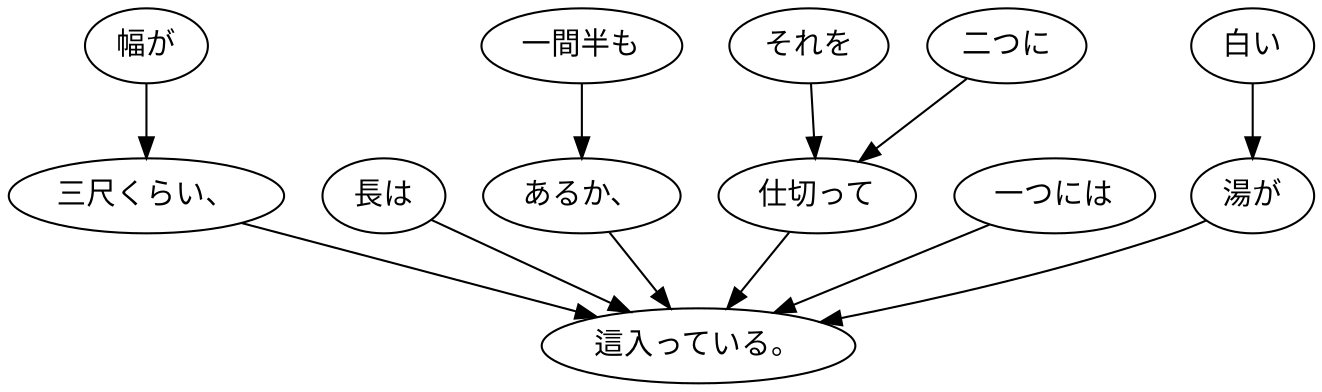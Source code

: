 digraph graph4344 {
	node0 [label="幅が"];
	node1 [label="三尺くらい、"];
	node2 [label="長は"];
	node3 [label="一間半も"];
	node4 [label="あるか、"];
	node5 [label="それを"];
	node6 [label="二つに"];
	node7 [label="仕切って"];
	node8 [label="一つには"];
	node9 [label="白い"];
	node10 [label="湯が"];
	node11 [label="這入っている。"];
	node0 -> node1;
	node1 -> node11;
	node2 -> node11;
	node3 -> node4;
	node4 -> node11;
	node5 -> node7;
	node6 -> node7;
	node7 -> node11;
	node8 -> node11;
	node9 -> node10;
	node10 -> node11;
}
